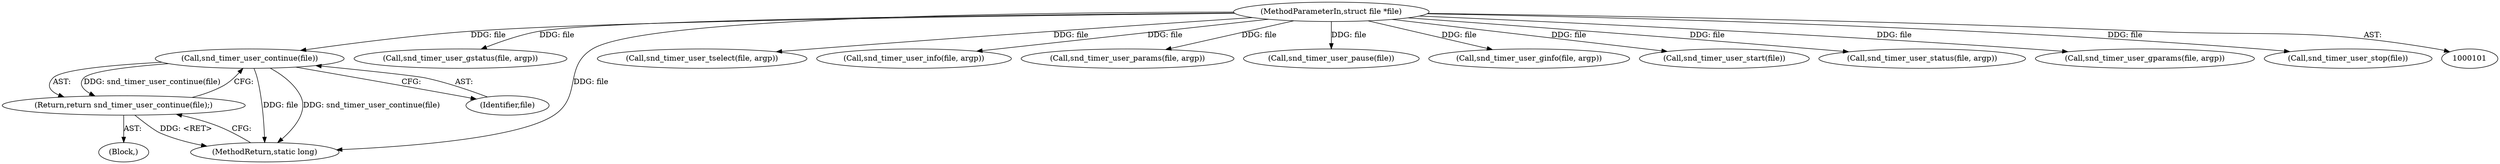 digraph "0_linux_af368027a49a751d6ff4ee9e3f9961f35bb4fede@pointer" {
"1000235" [label="(Call,snd_timer_user_continue(file))"];
"1000102" [label="(MethodParameterIn,struct file *file)"];
"1000234" [label="(Return,return snd_timer_user_continue(file);)"];
"1000199" [label="(Call,snd_timer_user_gstatus(file, argp))"];
"1000245" [label="(MethodReturn,static long)"];
"1000204" [label="(Call,snd_timer_user_tselect(file, argp))"];
"1000124" [label="(Block,)"];
"1000236" [label="(Identifier,file)"];
"1000209" [label="(Call,snd_timer_user_info(file, argp))"];
"1000214" [label="(Call,snd_timer_user_params(file, argp))"];
"1000240" [label="(Call,snd_timer_user_pause(file))"];
"1000189" [label="(Call,snd_timer_user_ginfo(file, argp))"];
"1000225" [label="(Call,snd_timer_user_start(file))"];
"1000235" [label="(Call,snd_timer_user_continue(file))"];
"1000219" [label="(Call,snd_timer_user_status(file, argp))"];
"1000234" [label="(Return,return snd_timer_user_continue(file);)"];
"1000194" [label="(Call,snd_timer_user_gparams(file, argp))"];
"1000230" [label="(Call,snd_timer_user_stop(file))"];
"1000102" [label="(MethodParameterIn,struct file *file)"];
"1000235" -> "1000234"  [label="AST: "];
"1000235" -> "1000236"  [label="CFG: "];
"1000236" -> "1000235"  [label="AST: "];
"1000234" -> "1000235"  [label="CFG: "];
"1000235" -> "1000245"  [label="DDG: file"];
"1000235" -> "1000245"  [label="DDG: snd_timer_user_continue(file)"];
"1000235" -> "1000234"  [label="DDG: snd_timer_user_continue(file)"];
"1000102" -> "1000235"  [label="DDG: file"];
"1000102" -> "1000101"  [label="AST: "];
"1000102" -> "1000245"  [label="DDG: file"];
"1000102" -> "1000189"  [label="DDG: file"];
"1000102" -> "1000194"  [label="DDG: file"];
"1000102" -> "1000199"  [label="DDG: file"];
"1000102" -> "1000204"  [label="DDG: file"];
"1000102" -> "1000209"  [label="DDG: file"];
"1000102" -> "1000214"  [label="DDG: file"];
"1000102" -> "1000219"  [label="DDG: file"];
"1000102" -> "1000225"  [label="DDG: file"];
"1000102" -> "1000230"  [label="DDG: file"];
"1000102" -> "1000240"  [label="DDG: file"];
"1000234" -> "1000124"  [label="AST: "];
"1000245" -> "1000234"  [label="CFG: "];
"1000234" -> "1000245"  [label="DDG: <RET>"];
}
